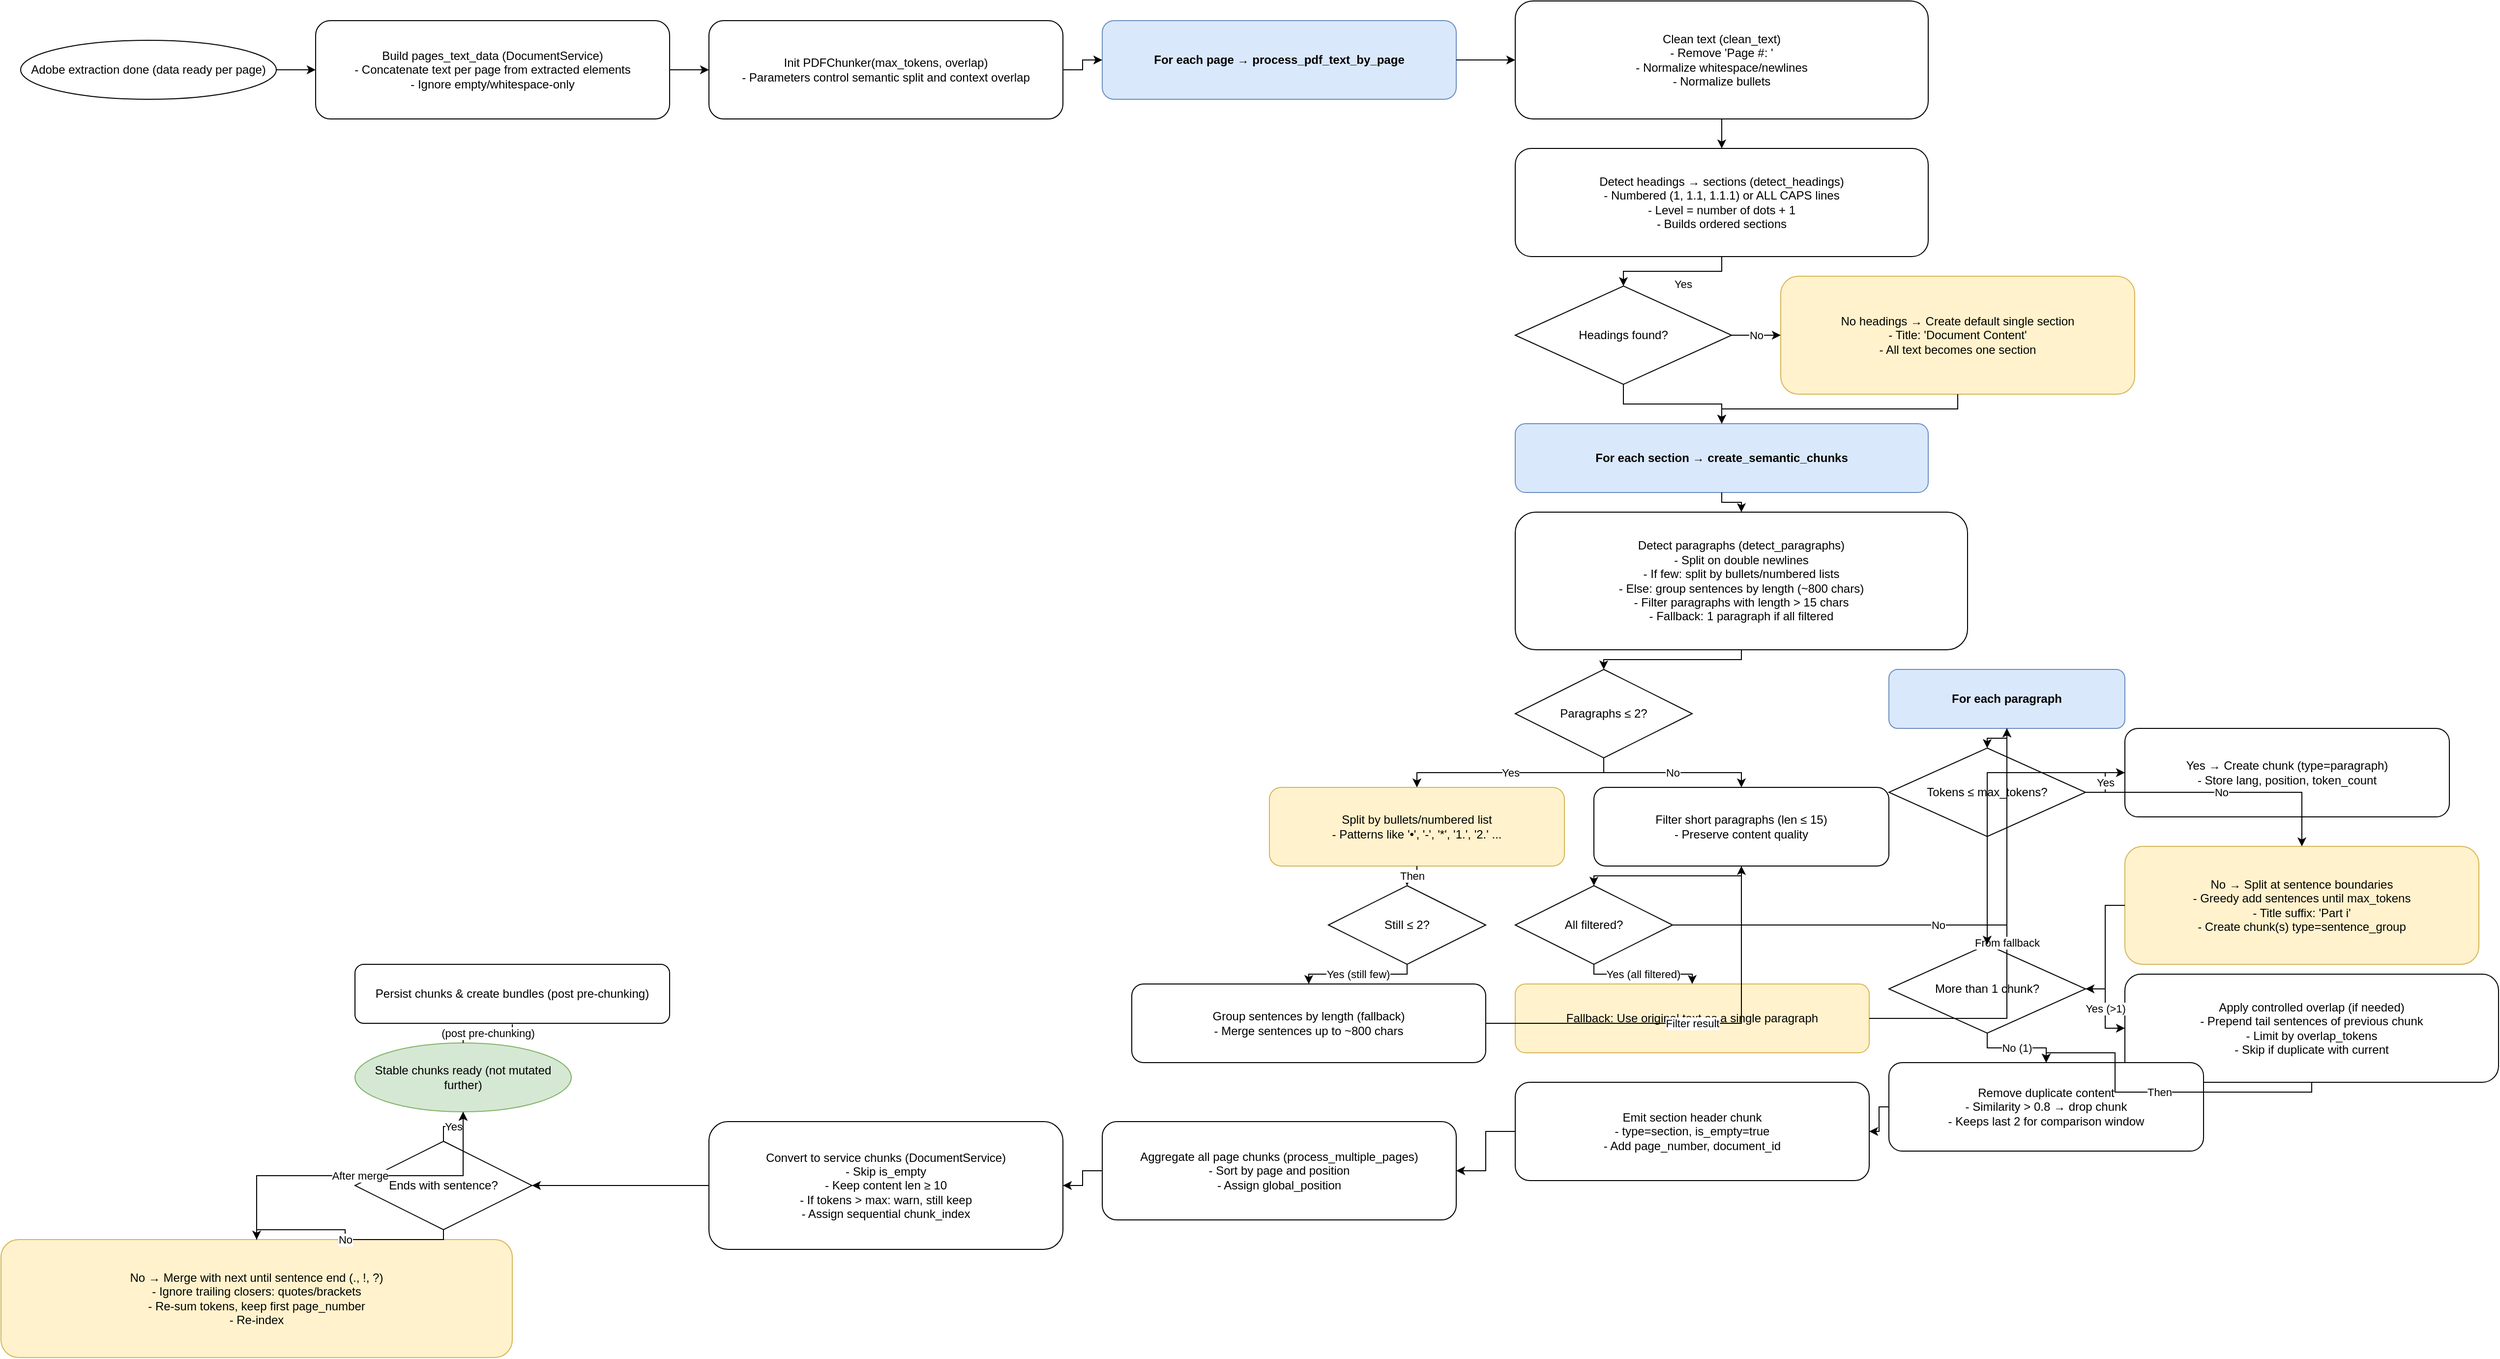 <mxfile version="28.0.6">
  <diagram id="prechunk" name="Pre-Chunking Flow">
    <mxGraphModel dx="1665" dy="841" grid="1" gridSize="10" guides="1" tooltips="1" connect="1" arrows="1" fold="1" page="1" pageScale="1" pageWidth="2200" pageHeight="1600" math="0" shadow="0">
      <root>
        <mxCell id="0" />
        <mxCell id="1" parent="0" />
        <mxCell id="n_start" value="Adobe extraction done (data ready per page)" style="ellipse;whiteSpace=wrap;html=1;fontSize=12;" parent="1" vertex="1">
          <mxGeometry x="80" y="60" width="260" height="60" as="geometry" />
        </mxCell>
        <mxCell id="n_build_pages" value="Build pages_text_data (DocumentService)&#xa;- Concatenate text per page from extracted elements&#xa;- Ignore empty/whitespace-only" style="rounded=1;whiteSpace=wrap;html=1;fontSize=12;" parent="1" vertex="1">
          <mxGeometry x="380" y="40" width="360" height="100" as="geometry" />
        </mxCell>
        <mxCell id="n_init_chunker" value="Init PDFChunker(max_tokens, overlap)&#xa;- Parameters control semantic split and context overlap" style="rounded=1;whiteSpace=wrap;html=1;fontSize=12;" parent="1" vertex="1">
          <mxGeometry x="780" y="40" width="360" height="100" as="geometry" />
        </mxCell>
        <mxCell id="n_for_each_page" value="For each page → process_pdf_text_by_page" style="rounded=1;whiteSpace=wrap;html=1;fontStyle=1;fontSize=12;fillColor=#dae8fc;strokeColor=#6c8ebf;" parent="1" vertex="1">
          <mxGeometry x="1180" y="40" width="360" height="80" as="geometry" />
        </mxCell>
        <mxCell id="n_clean_text" value="Clean text (clean_text)&#xa;- Remove &#39;Page #: &#39;&#xa;- Normalize whitespace/newlines&#xa;- Normalize bullets" style="rounded=1;whiteSpace=wrap;html=1;fontSize=12;" parent="1" vertex="1">
          <mxGeometry x="1600" y="20" width="420" height="120" as="geometry" />
        </mxCell>
        <mxCell id="n_detect_headings" value="Detect headings → sections (detect_headings)&#xa;- Numbered (1, 1.1, 1.1.1) or ALL CAPS lines&#xa;- Level = number of dots + 1&#xa;- Builds ordered sections" style="rounded=1;whiteSpace=wrap;html=1;fontSize=12;" parent="1" vertex="1">
          <mxGeometry x="1600" y="170" width="420" height="110" as="geometry" />
        </mxCell>
        <mxCell id="d_headings_found" value="Headings found?" style="rhombus;whiteSpace=wrap;html=1;fontSize=12;" parent="1" vertex="1">
          <mxGeometry x="1600" y="310" width="220" height="100" as="geometry" />
        </mxCell>
        <mxCell id="n_default_section" value="No headings → Create default single section&#xa;- Title: &#39;Document Content&#39;&#xa;- All text becomes one section" style="rounded=1;whiteSpace=wrap;html=1;fontSize=12;fillColor=#fff2cc;strokeColor=#d6b656;" parent="1" vertex="1">
          <mxGeometry x="1870" y="300" width="360" height="120" as="geometry" />
        </mxCell>
        <mxCell id="n_for_each_section" value="For each section → create_semantic_chunks" style="rounded=1;whiteSpace=wrap;html=1;fontStyle=1;fontSize=12;fillColor=#dae8fc;strokeColor=#6c8ebf;" parent="1" vertex="1">
          <mxGeometry x="1600" y="450" width="420" height="70" as="geometry" />
        </mxCell>
        <mxCell id="n_detect_paragraphs" value="Detect paragraphs (detect_paragraphs)&#xa;- Split on double newlines&#xa;- If few: split by bullets/numbered lists&#xa;- Else: group sentences by length (~800 chars)&#xa;- Filter paragraphs with length &gt; 15 chars&#xa;- Fallback: 1 paragraph if all filtered" style="rounded=1;whiteSpace=wrap;html=1;fontSize=12;" parent="1" vertex="1">
          <mxGeometry x="1600" y="540" width="460" height="140" as="geometry" />
        </mxCell>
        <mxCell id="d_few_paras" value="Paragraphs ≤ 2?" style="rhombus;whiteSpace=wrap;html=1;fontSize=12;" parent="1" vertex="1">
          <mxGeometry x="1600" y="700" width="180" height="90" as="geometry" />
        </mxCell>
        <mxCell id="n_split_bullets" value="Split by bullets/numbered list&#xa;- Patterns like &#39;•&#39;, &#39;-&#39;, &#39;*&#39;, &#39;1.&#39;, &#39;2.&#39; ..." style="rounded=1;whiteSpace=wrap;html=1;fontSize=12;fillColor=#fff2cc;strokeColor=#d6b656;" parent="1" vertex="1">
          <mxGeometry x="1350" y="820" width="300" height="80" as="geometry" />
        </mxCell>
        <mxCell id="d_still_few" value="Still ≤ 2?" style="rhombus;whiteSpace=wrap;html=1;fontSize=12;" parent="1" vertex="1">
          <mxGeometry x="1410" y="920" width="160" height="80" as="geometry" />
        </mxCell>
        <mxCell id="n_group_sentences" value="Group sentences by length (fallback)&#xa;- Merge sentences up to ~800 chars" style="rounded=1;whiteSpace=wrap;html=1;fontSize=12;" parent="1" vertex="1">
          <mxGeometry x="1210" y="1020" width="360" height="80" as="geometry" />
        </mxCell>
        <mxCell id="n_filter_short" value="Filter short paragraphs (len ≤ 15)&#xa;- Preserve content quality" style="rounded=1;whiteSpace=wrap;html=1;fontSize=12;" parent="1" vertex="1">
          <mxGeometry x="1680" y="820" width="300" height="80" as="geometry" />
        </mxCell>
        <mxCell id="d_all_filtered" value="All filtered?" style="rhombus;whiteSpace=wrap;html=1;fontSize=12;" parent="1" vertex="1">
          <mxGeometry x="1600" y="920" width="160" height="80" as="geometry" />
        </mxCell>
        <mxCell id="n_fallback_single_para" value="Fallback: Use original text as a single paragraph" style="rounded=1;whiteSpace=wrap;html=1;fontSize=12;fillColor=#fff2cc;strokeColor=#d6b656;" parent="1" vertex="1">
          <mxGeometry x="1600" y="1020" width="360" height="70" as="geometry" />
        </mxCell>
        <mxCell id="n_for_each_paragraph" value="For each paragraph" style="rounded=1;whiteSpace=wrap;html=1;fontStyle=1;fontSize=12;fillColor=#dae8fc;strokeColor=#6c8ebf;" parent="1" vertex="1">
          <mxGeometry x="1980" y="700" width="240" height="60" as="geometry" />
        </mxCell>
        <mxCell id="d_tokens_le_max" value="Tokens ≤ max_tokens?" style="rhombus;whiteSpace=wrap;html=1;fontSize=12;" parent="1" vertex="1">
          <mxGeometry x="1980" y="780" width="200" height="90" as="geometry" />
        </mxCell>
        <mxCell id="n_create_paragraph_chunk" value="Yes → Create chunk (type=paragraph)&#xa;- Store lang, position, token_count" style="rounded=1;whiteSpace=wrap;html=1;fontSize=12;" parent="1" vertex="1">
          <mxGeometry x="2220" y="760" width="330" height="90" as="geometry" />
        </mxCell>
        <mxCell id="n_split_semantically" value="No → Split at sentence boundaries&#xa;- Greedy add sentences until max_tokens&#xa;- Title suffix: &#39;Part i&#39;&#xa;- Create chunk(s) type=sentence_group" style="rounded=1;whiteSpace=wrap;html=1;fontSize=12;fillColor=#fff2cc;strokeColor=#d6b656;" parent="1" vertex="1">
          <mxGeometry x="2220" y="880" width="360" height="120" as="geometry" />
        </mxCell>
        <mxCell id="d_more_than_one_chunk" value="More than 1 chunk?" style="rhombus;whiteSpace=wrap;html=1;fontSize=12;" parent="1" vertex="1">
          <mxGeometry x="1980" y="980" width="200" height="90" as="geometry" />
        </mxCell>
        <mxCell id="n_apply_overlap" value="Apply controlled overlap (if needed)&#xa;- Prepend tail sentences of previous chunk&#xa;- Limit by overlap_tokens&#xa;- Skip if duplicate with current" style="rounded=1;whiteSpace=wrap;html=1;fontSize=12;" parent="1" vertex="1">
          <mxGeometry x="2220" y="1010" width="380" height="110" as="geometry" />
        </mxCell>
        <mxCell id="n_remove_duplicates" value="Remove duplicate content&#xa;- Similarity &gt; 0.8 → drop chunk&#xa;- Keeps last 2 for comparison window" style="rounded=1;whiteSpace=wrap;html=1;fontSize=12;" parent="1" vertex="1">
          <mxGeometry x="1980" y="1100" width="320" height="90" as="geometry" />
        </mxCell>
        <mxCell id="n_emit_section_header" value="Emit section header chunk&#xa;- type=section, is_empty=true&#xa;- Add page_number, document_id" style="rounded=1;whiteSpace=wrap;html=1;fontSize=12;" parent="1" vertex="1">
          <mxGeometry x="1600" y="1120" width="360" height="100" as="geometry" />
        </mxCell>
        <mxCell id="n_aggregate_pages" value="Aggregate all page chunks (process_multiple_pages)&#xa;- Sort by page and position&#xa;- Assign global_position" style="rounded=1;whiteSpace=wrap;html=1;fontSize=12;" parent="1" vertex="1">
          <mxGeometry x="1180" y="1160" width="360" height="100" as="geometry" />
        </mxCell>
        <mxCell id="n_service_convert" value="Convert to service chunks (DocumentService)&#xa;- Skip is_empty&#xa;- Keep content len ≥ 10&#xa;- If tokens &gt; max: warn, still keep&#xa;- Assign sequential chunk_index" style="rounded=1;whiteSpace=wrap;html=1;fontSize=12;" parent="1" vertex="1">
          <mxGeometry x="780" y="1160" width="360" height="130" as="geometry" />
        </mxCell>
        <mxCell id="d_ends_sentence" value="Ends with sentence?" style="rhombus;whiteSpace=wrap;html=1;fontSize=12;" parent="1" vertex="1">
          <mxGeometry x="420" y="1180" width="180" height="90" as="geometry" />
        </mxCell>
        <mxCell id="n_merge_forward" value="No → Merge with next until sentence end (., !, ?)&#xa;- Ignore trailing closers: quotes/brackets&#xa;- Re-sum tokens, keep first page_number&#xa;- Re-index" style="rounded=1;whiteSpace=wrap;html=1;fontSize=12;fillColor=#fff2cc;strokeColor=#d6b656;" parent="1" vertex="1">
          <mxGeometry x="60" y="1280" width="520" height="120" as="geometry" />
        </mxCell>
        <mxCell id="n_stable" value="Stable chunks ready (not mutated further)" style="ellipse;whiteSpace=wrap;html=1;fontSize=12;fillColor=#d5e8d4;strokeColor=#82b366;" parent="1" vertex="1">
          <mxGeometry x="420" y="1080" width="220" height="70" as="geometry" />
        </mxCell>
        <mxCell id="n_persist" value="Persist chunks &amp; create bundles (post pre-chunking)" style="rounded=1;whiteSpace=wrap;html=1;fontSize=12;" parent="1" vertex="1">
          <mxGeometry x="420" y="1000" width="320" height="60" as="geometry" />
        </mxCell>
        <mxCell id="e1" style="edgeStyle=orthogonalEdgeStyle;rounded=0;html=1;" parent="1" source="n_start" target="n_build_pages" edge="1">
          <mxGeometry relative="1" as="geometry" />
        </mxCell>
        <mxCell id="e2" style="edgeStyle=orthogonalEdgeStyle;rounded=0;html=1;" parent="1" source="n_build_pages" target="n_init_chunker" edge="1">
          <mxGeometry relative="1" as="geometry" />
        </mxCell>
        <mxCell id="e3" style="edgeStyle=orthogonalEdgeStyle;rounded=0;html=1;" parent="1" source="n_init_chunker" target="n_for_each_page" edge="1">
          <mxGeometry relative="1" as="geometry" />
        </mxCell>
        <mxCell id="e4" style="edgeStyle=orthogonalEdgeStyle;rounded=0;html=1;" parent="1" source="n_for_each_page" target="n_clean_text" edge="1">
          <mxGeometry relative="1" as="geometry" />
        </mxCell>
        <mxCell id="e5" style="edgeStyle=orthogonalEdgeStyle;rounded=0;html=1;" parent="1" source="n_clean_text" target="n_detect_headings" edge="1">
          <mxGeometry relative="1" as="geometry" />
        </mxCell>
        <mxCell id="e6" value="Yes" style="edgeStyle=orthogonalEdgeStyle;rounded=0;html=1;align=left;verticalAlign=top;" parent="1" source="n_detect_headings" target="d_headings_found" edge="1">
          <mxGeometry relative="1" as="geometry" />
        </mxCell>
        <mxCell id="e7" value="No" style="edgeStyle=orthogonalEdgeStyle;rounded=0;html=1;" parent="1" source="d_headings_found" target="n_default_section" edge="1">
          <mxGeometry relative="1" as="geometry" />
        </mxCell>
        <mxCell id="e8" style="edgeStyle=orthogonalEdgeStyle;rounded=0;html=1;" parent="1" source="d_headings_found" target="n_for_each_section" edge="1">
          <mxGeometry relative="1" as="geometry" />
        </mxCell>
        <mxCell id="e9" style="edgeStyle=orthogonalEdgeStyle;rounded=0;html=1;" parent="1" source="n_default_section" target="n_for_each_section" edge="1">
          <mxGeometry relative="1" as="geometry" />
        </mxCell>
        <mxCell id="e10" style="edgeStyle=orthogonalEdgeStyle;rounded=0;html=1;" parent="1" source="n_for_each_section" target="n_detect_paragraphs" edge="1">
          <mxGeometry relative="1" as="geometry" />
        </mxCell>
        <mxCell id="e11" style="edgeStyle=orthogonalEdgeStyle;rounded=0;html=1;" parent="1" source="n_detect_paragraphs" target="d_few_paras" edge="1">
          <mxGeometry relative="1" as="geometry" />
        </mxCell>
        <mxCell id="e12" value="Yes" style="edgeStyle=orthogonalEdgeStyle;rounded=0;html=1;" parent="1" source="d_few_paras" target="n_split_bullets" edge="1">
          <mxGeometry relative="1" as="geometry" />
        </mxCell>
        <mxCell id="e13" value="Then" style="edgeStyle=orthogonalEdgeStyle;rounded=0;html=1;" parent="1" source="n_split_bullets" target="d_still_few" edge="1">
          <mxGeometry relative="1" as="geometry" />
        </mxCell>
        <mxCell id="e14" value="Yes (still few)" style="edgeStyle=orthogonalEdgeStyle;rounded=0;html=1;" parent="1" source="d_still_few" target="n_group_sentences" edge="1">
          <mxGeometry relative="1" as="geometry" />
        </mxCell>
        <mxCell id="e15" value="No" style="edgeStyle=orthogonalEdgeStyle;rounded=0;html=1;" parent="1" source="d_few_paras" target="n_filter_short" edge="1">
          <mxGeometry relative="1" as="geometry" />
        </mxCell>
        <mxCell id="e16" value="Filter result" style="edgeStyle=orthogonalEdgeStyle;rounded=0;html=1;" parent="1" source="n_group_sentences" target="n_filter_short" edge="1">
          <mxGeometry relative="1" as="geometry" />
        </mxCell>
        <mxCell id="e17" style="edgeStyle=orthogonalEdgeStyle;rounded=0;html=1;" parent="1" source="n_filter_short" target="d_all_filtered" edge="1">
          <mxGeometry relative="1" as="geometry" />
        </mxCell>
        <mxCell id="e18" value="Yes (all filtered)" style="edgeStyle=orthogonalEdgeStyle;rounded=0;html=1;" parent="1" source="d_all_filtered" target="n_fallback_single_para" edge="1">
          <mxGeometry relative="1" as="geometry" />
        </mxCell>
        <mxCell id="e19" value="No" style="edgeStyle=orthogonalEdgeStyle;rounded=0;html=1;" parent="1" source="d_all_filtered" target="n_for_each_paragraph" edge="1">
          <mxGeometry relative="1" as="geometry" />
        </mxCell>
        <mxCell id="e20" value="From fallback" style="edgeStyle=orthogonalEdgeStyle;rounded=0;html=1;" parent="1" source="n_fallback_single_para" target="n_for_each_paragraph" edge="1">
          <mxGeometry relative="1" as="geometry" />
        </mxCell>
        <mxCell id="e21" style="edgeStyle=orthogonalEdgeStyle;rounded=0;html=1;" parent="1" source="n_for_each_paragraph" target="d_tokens_le_max" edge="1">
          <mxGeometry relative="1" as="geometry" />
        </mxCell>
        <mxCell id="e22" value="Yes" style="edgeStyle=orthogonalEdgeStyle;rounded=0;html=1;labelBackgroundColor=#ffffff;" parent="1" source="d_tokens_le_max" target="n_create_paragraph_chunk" edge="1">
          <mxGeometry relative="1" as="geometry" />
        </mxCell>
        <mxCell id="e23" value="No" style="edgeStyle=orthogonalEdgeStyle;rounded=0;html=1;labelBackgroundColor=#ffffff;" parent="1" source="d_tokens_le_max" target="n_split_semantically" edge="1">
          <mxGeometry relative="1" as="geometry" />
        </mxCell>
        <mxCell id="e24" style="edgeStyle=orthogonalEdgeStyle;rounded=0;html=1;" parent="1" source="n_create_paragraph_chunk" target="d_more_than_one_chunk" edge="1">
          <mxGeometry relative="1" as="geometry" />
        </mxCell>
        <mxCell id="e25" style="edgeStyle=orthogonalEdgeStyle;rounded=0;html=1;" parent="1" source="n_split_semantically" target="d_more_than_one_chunk" edge="1">
          <mxGeometry relative="1" as="geometry" />
        </mxCell>
        <mxCell id="e26" value="Yes (&gt;1)" style="edgeStyle=orthogonalEdgeStyle;rounded=0;html=1;labelBackgroundColor=#ffffff;" parent="1" source="d_more_than_one_chunk" target="n_apply_overlap" edge="1">
          <mxGeometry relative="1" as="geometry" />
        </mxCell>
        <mxCell id="e27" value="No (1)" style="edgeStyle=orthogonalEdgeStyle;rounded=0;html=1;labelBackgroundColor=#ffffff;" parent="1" source="d_more_than_one_chunk" target="n_remove_duplicates" edge="1">
          <mxGeometry relative="1" as="geometry" />
        </mxCell>
        <mxCell id="e28" value="Then" style="edgeStyle=orthogonalEdgeStyle;rounded=0;html=1;labelBackgroundColor=#ffffff;" parent="1" source="n_apply_overlap" target="n_remove_duplicates" edge="1">
          <mxGeometry relative="1" as="geometry" />
        </mxCell>
        <mxCell id="e29" style="edgeStyle=orthogonalEdgeStyle;rounded=0;html=1;" parent="1" source="n_remove_duplicates" target="n_emit_section_header" edge="1">
          <mxGeometry relative="1" as="geometry" />
        </mxCell>
        <mxCell id="e30" style="edgeStyle=orthogonalEdgeStyle;rounded=0;html=1;" parent="1" source="n_emit_section_header" target="n_aggregate_pages" edge="1">
          <mxGeometry relative="1" as="geometry" />
        </mxCell>
        <mxCell id="e31" style="edgeStyle=orthogonalEdgeStyle;rounded=0;html=1;" parent="1" source="n_aggregate_pages" target="n_service_convert" edge="1">
          <mxGeometry relative="1" as="geometry" />
        </mxCell>
        <mxCell id="e32" style="edgeStyle=orthogonalEdgeStyle;rounded=0;html=1;" parent="1" source="n_service_convert" target="d_ends_sentence" edge="1">
          <mxGeometry relative="1" as="geometry" />
        </mxCell>
        <mxCell id="e33" value="No" style="edgeStyle=orthogonalEdgeStyle;rounded=0;html=1;labelBackgroundColor=#ffffff;" parent="1" source="d_ends_sentence" target="n_merge_forward" edge="1">
          <mxGeometry relative="1" as="geometry" />
        </mxCell>
        <mxCell id="e34" value="Yes" style="edgeStyle=orthogonalEdgeStyle;rounded=0;html=1;labelBackgroundColor=#ffffff;" parent="1" source="d_ends_sentence" target="n_stable" edge="1">
          <mxGeometry relative="1" as="geometry" />
        </mxCell>
        <mxCell id="e35" value="After merge" style="edgeStyle=orthogonalEdgeStyle;rounded=0;html=1;labelBackgroundColor=#ffffff;" parent="1" source="n_merge_forward" target="n_stable" edge="1">
          <mxGeometry relative="1" as="geometry" />
        </mxCell>
        <mxCell id="e36" value="(post pre-chunking)" style="edgeStyle=orthogonalEdgeStyle;rounded=0;html=1;dashed=1;endArrow=none;" parent="1" source="n_stable" target="n_persist" edge="1">
          <mxGeometry relative="1" as="geometry" />
        </mxCell>
      </root>
    </mxGraphModel>
  </diagram>
</mxfile>
